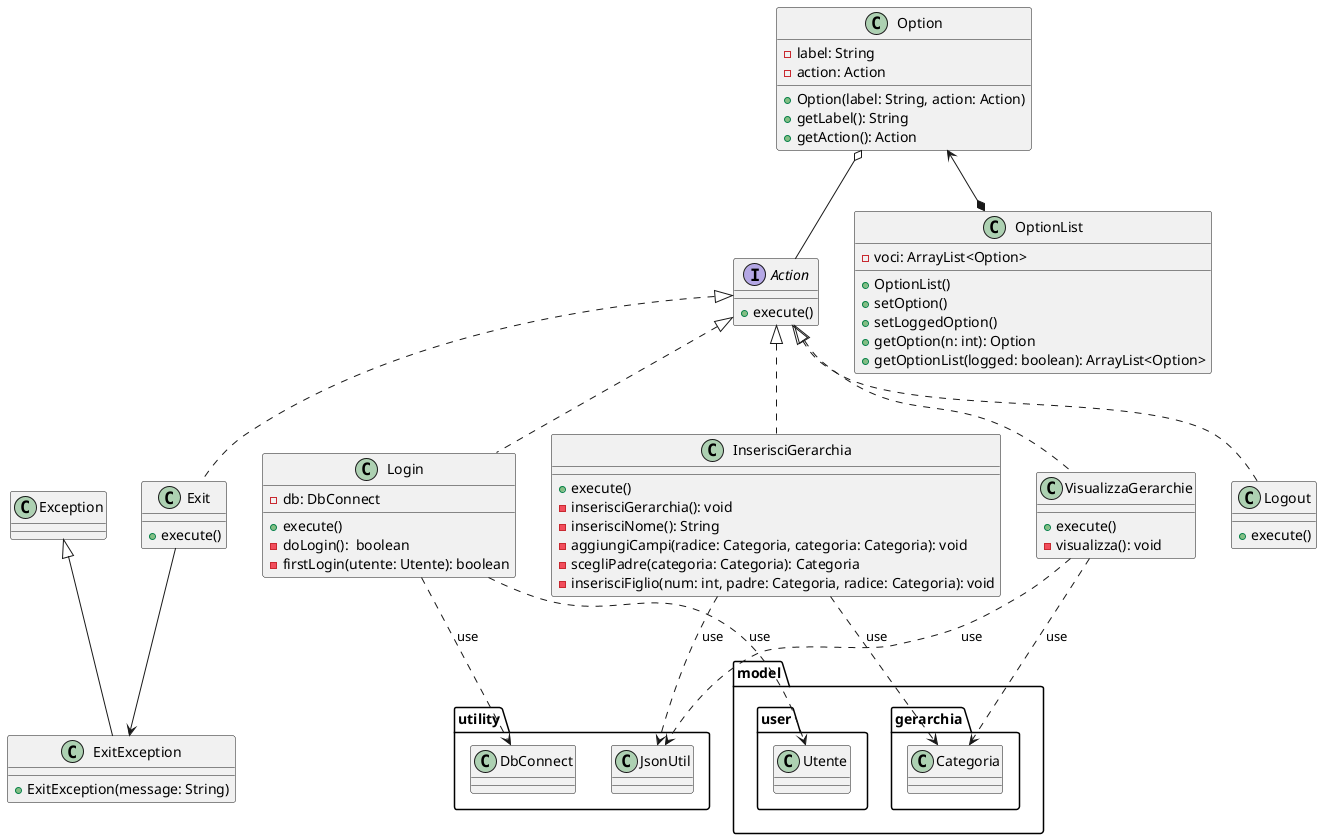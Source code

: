 @startuml controller

interface Action{
    +execute()
}

class Option{
    -label: String
    -action: Action
    +Option(label: String, action: Action)
    +getLabel(): String
    +getAction(): Action
}

class OptionList{
    -voci: ArrayList<Option>
    +OptionList()
    +setOption()
    +setLoggedOption()
    +getOption(n: int): Option
    +getOptionList(logged: boolean): ArrayList<Option>
}

Option <--* OptionList
Option o-- Action

class ExitException extends Exception{
    +ExitException(message: String)
}
class Exit implements Action{
    +execute()
}

Exit --> ExitException

class Login implements Action{
    -db: DbConnect
    +execute()
    -doLogin():  boolean
    -firstLogin(utente: Utente): boolean
}

class Logout implements Action{
    +execute()
}

class InserisciGerarchia implements Action{
    +execute()
    -inserisciGerarchia(): void
    -inserisciNome(): String
    -aggiungiCampi(radice: Categoria, categoria: Categoria): void
    -scegliPadre(categoria: Categoria): Categoria
    -inserisciFiglio(num: int, padre: Categoria, radice: Categoria): void

}

class VisualizzaGerarchie implements Action{
    +execute()
    -visualizza(): void
}

Login ..> model.user.Utente: use
Login ..> utility.DbConnect: use
InserisciGerarchia ..> model.gerarchia.Categoria: use
VisualizzaGerarchie ..> model.gerarchia.Categoria: use
InserisciGerarchia ..> utility.JsonUtil: use
VisualizzaGerarchie ..> utility.JsonUtil: use


@enduml
